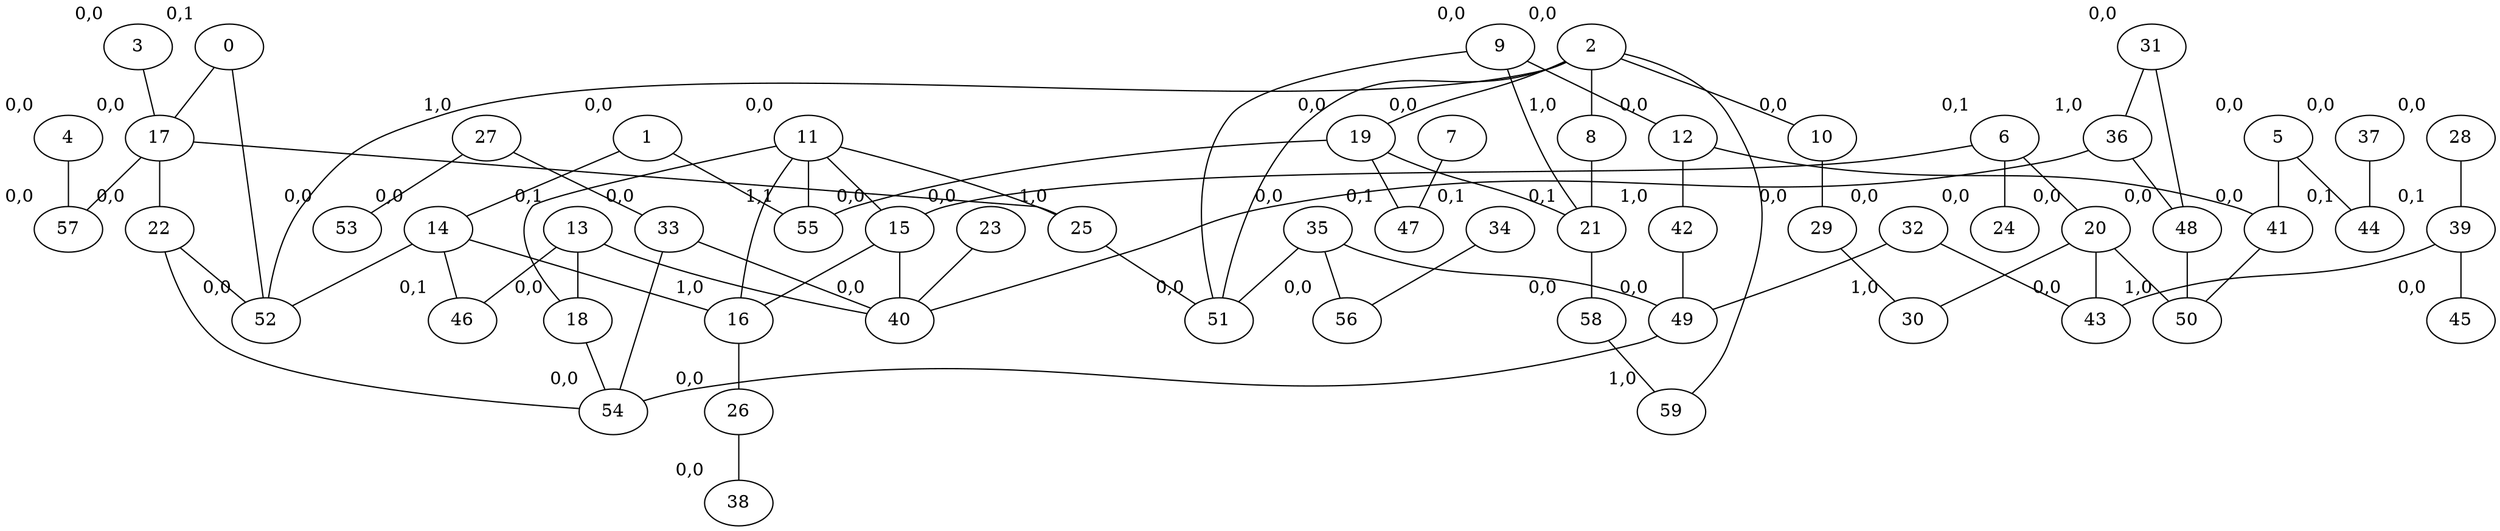 graph G {
33 [xlabel="0,0"];
33 -- 54;
33 -- 40;
25 [xlabel="1,0"];
25 -- 51;
11 [xlabel="0,0"];
11 -- 25;
11 -- 15;
11 -- 55;
11 -- 18;
11 -- 16;
4 [xlabel="0,0"];
4 -- 57;
16 [xlabel="1,0"];
16 -- 26;
52 [xlabel="0,0"];
17 [xlabel="0,0"];
17 -- 57;
17 -- 22;
17 -- 25;
13 [xlabel="0,1"];
13 -- 46;
13 -- 18;
13 -- 40;
36 [xlabel="1,0"];
36 -- 40;
36 -- 48;
15 [xlabel="0,0"];
15 -- 16;
15 -- 40;
0 [xlabel="0,1"];
0 -- 52;
0 -- 17;
53 [xlabel="0,0"];
27 [xlabel="1,0"];
27 -- 53;
27 -- 33;
6 [xlabel="0,1"];
6 -- 24;
6 -- 15;
6 -- 20;
22 [xlabel="0,0"];
22 -- 52;
22 -- 54;
54 [xlabel="0,0"];
48 [xlabel="0,0"];
48 -- 50;
24 [xlabel="0,0"];
23 [xlabel="0,0"];
23 -- 40;
18 [xlabel="0,0"];
18 -- 54;
40 [xlabel="0,0"];
46 [xlabel="0,1"];
14 [xlabel="0,0"];
14 -- 16;
14 -- 46;
14 -- 52;
1 [xlabel="0,0"];
1 -- 55;
1 -- 14;
31 [xlabel="0,0"];
31 -- 36;
31 -- 48;
57 [xlabel="0,0"];
3 [xlabel="0,0"];
3 -- 17;
26 [xlabel="0,0"];
26 -- 38;
38 [xlabel="0,0"];
55 [xlabel="1,1"];
10 [xlabel="0,0"];
10 -- 29;
28 [xlabel="0,0"];
28 -- 39;
49 [xlabel="0,0"];
49 -- 54;
37 [xlabel="0,0"];
37 -- 44;
44 [xlabel="0,1"];
9 [xlabel="0,0"];
9 -- 21;
9 -- 51;
9 -- 12;
21 [xlabel="0,1"];
21 -- 58;
47 [xlabel="0,1"];
5 [xlabel="0,0"];
5 -- 44;
5 -- 41;
12 [xlabel="0,0"];
12 -- 42;
12 -- 41;
19 [xlabel="0,0"];
19 -- 47;
19 -- 55;
19 -- 21;
2 [xlabel="0,0"];
2 -- 59;
2 -- 19;
2 -- 51;
2 -- 10;
2 -- 52;
2 -- 8;
59 [xlabel="1,0"];
45 [xlabel="0,0"];
41 [xlabel="0,0"];
41 -- 50;
50 [xlabel="1,0"];
43 [xlabel="0,0"];
32 [xlabel="0,0"];
32 -- 49;
32 -- 43;
58 [xlabel="0,0"];
58 -- 59;
39 [xlabel="0,1"];
39 -- 43;
39 -- 45;
20 [xlabel="0,0"];
20 -- 30;
20 -- 43;
20 -- 50;
56 [xlabel="0,0"];
35 [xlabel="0,0"];
35 -- 51;
35 -- 49;
35 -- 56;
30 [xlabel="1,0"];
42 [xlabel="1,0"];
42 -- 49;
7 [xlabel="0,0"];
7 -- 47;
29 [xlabel="0,0"];
29 -- 30;
8 [xlabel="1,0"];
8 -- 21;
51 [xlabel="0,0"];
34 [xlabel="0,1"];
34 -- 56;
}